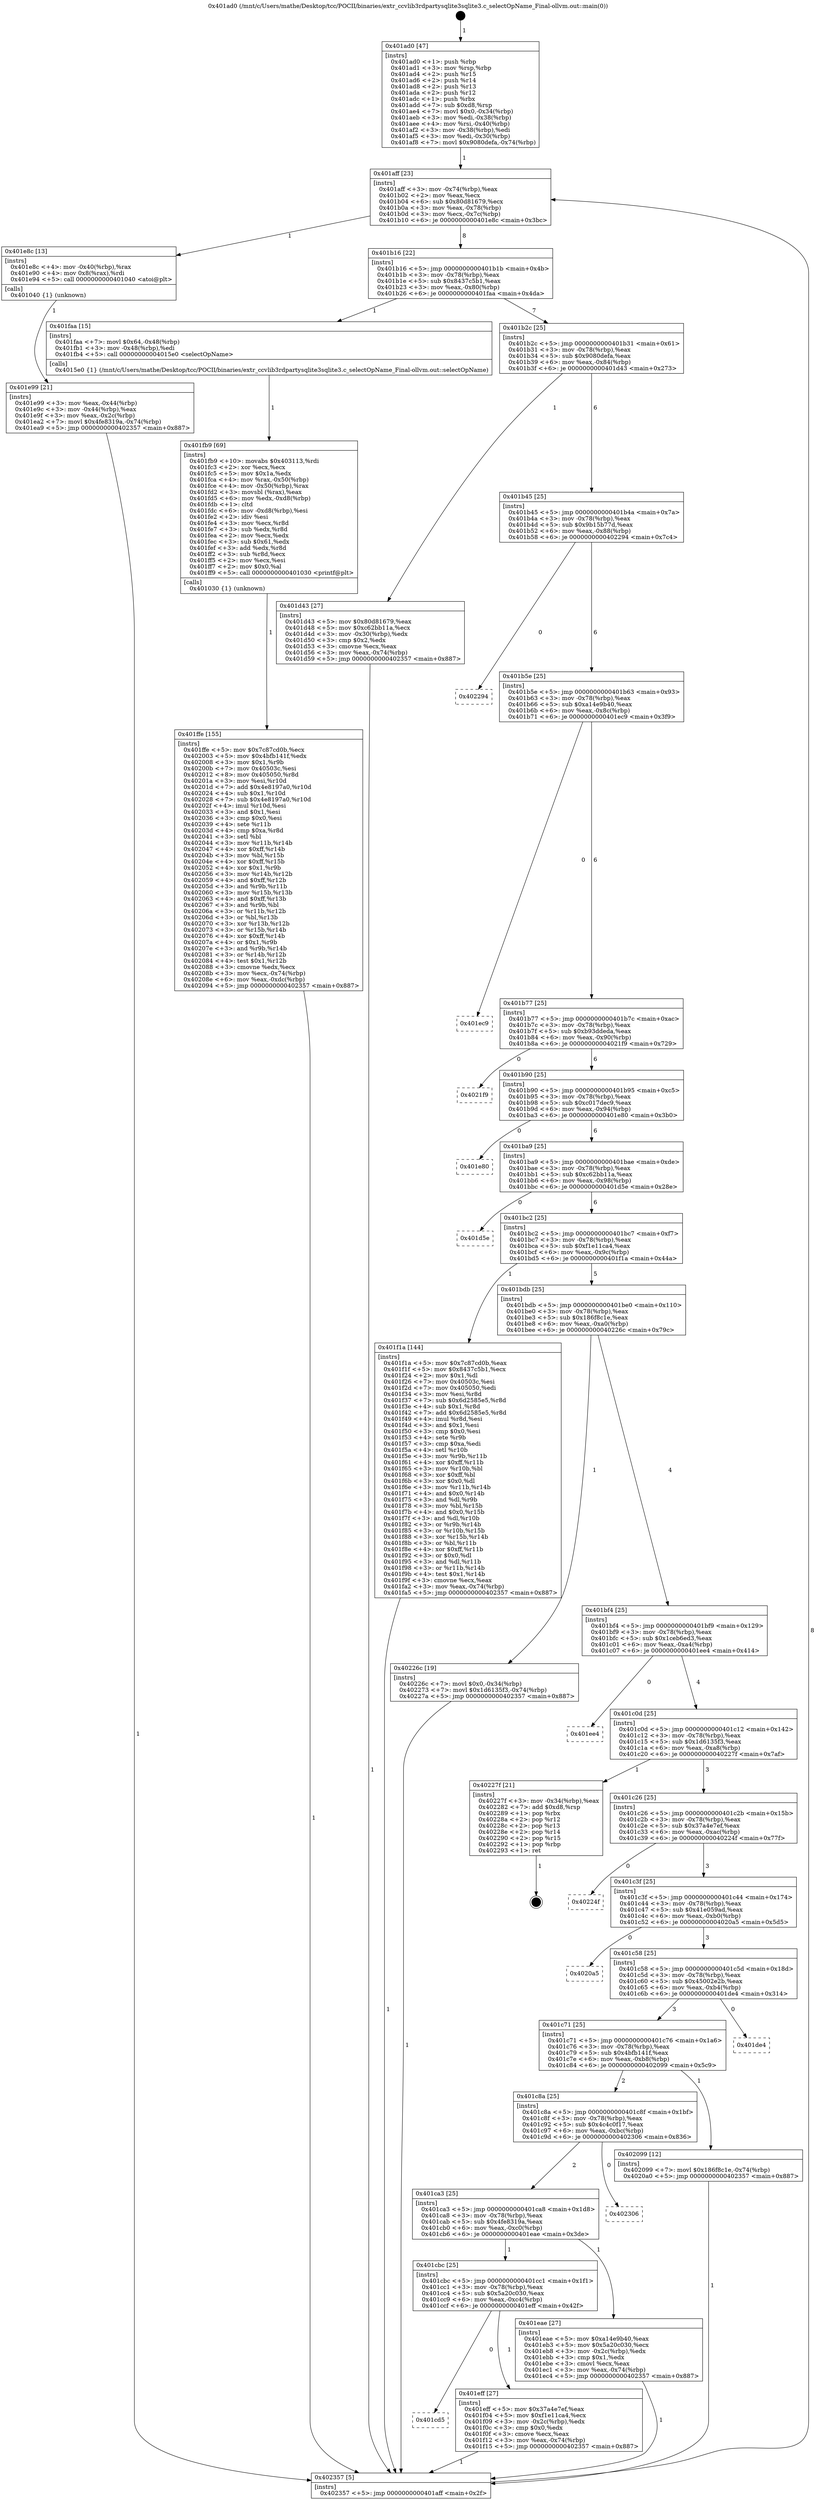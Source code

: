 digraph "0x401ad0" {
  label = "0x401ad0 (/mnt/c/Users/mathe/Desktop/tcc/POCII/binaries/extr_ccvlib3rdpartysqlite3sqlite3.c_selectOpName_Final-ollvm.out::main(0))"
  labelloc = "t"
  node[shape=record]

  Entry [label="",width=0.3,height=0.3,shape=circle,fillcolor=black,style=filled]
  "0x401aff" [label="{
     0x401aff [23]\l
     | [instrs]\l
     &nbsp;&nbsp;0x401aff \<+3\>: mov -0x74(%rbp),%eax\l
     &nbsp;&nbsp;0x401b02 \<+2\>: mov %eax,%ecx\l
     &nbsp;&nbsp;0x401b04 \<+6\>: sub $0x80d81679,%ecx\l
     &nbsp;&nbsp;0x401b0a \<+3\>: mov %eax,-0x78(%rbp)\l
     &nbsp;&nbsp;0x401b0d \<+3\>: mov %ecx,-0x7c(%rbp)\l
     &nbsp;&nbsp;0x401b10 \<+6\>: je 0000000000401e8c \<main+0x3bc\>\l
  }"]
  "0x401e8c" [label="{
     0x401e8c [13]\l
     | [instrs]\l
     &nbsp;&nbsp;0x401e8c \<+4\>: mov -0x40(%rbp),%rax\l
     &nbsp;&nbsp;0x401e90 \<+4\>: mov 0x8(%rax),%rdi\l
     &nbsp;&nbsp;0x401e94 \<+5\>: call 0000000000401040 \<atoi@plt\>\l
     | [calls]\l
     &nbsp;&nbsp;0x401040 \{1\} (unknown)\l
  }"]
  "0x401b16" [label="{
     0x401b16 [22]\l
     | [instrs]\l
     &nbsp;&nbsp;0x401b16 \<+5\>: jmp 0000000000401b1b \<main+0x4b\>\l
     &nbsp;&nbsp;0x401b1b \<+3\>: mov -0x78(%rbp),%eax\l
     &nbsp;&nbsp;0x401b1e \<+5\>: sub $0x8437c5b1,%eax\l
     &nbsp;&nbsp;0x401b23 \<+3\>: mov %eax,-0x80(%rbp)\l
     &nbsp;&nbsp;0x401b26 \<+6\>: je 0000000000401faa \<main+0x4da\>\l
  }"]
  Exit [label="",width=0.3,height=0.3,shape=circle,fillcolor=black,style=filled,peripheries=2]
  "0x401faa" [label="{
     0x401faa [15]\l
     | [instrs]\l
     &nbsp;&nbsp;0x401faa \<+7\>: movl $0x64,-0x48(%rbp)\l
     &nbsp;&nbsp;0x401fb1 \<+3\>: mov -0x48(%rbp),%edi\l
     &nbsp;&nbsp;0x401fb4 \<+5\>: call 00000000004015e0 \<selectOpName\>\l
     | [calls]\l
     &nbsp;&nbsp;0x4015e0 \{1\} (/mnt/c/Users/mathe/Desktop/tcc/POCII/binaries/extr_ccvlib3rdpartysqlite3sqlite3.c_selectOpName_Final-ollvm.out::selectOpName)\l
  }"]
  "0x401b2c" [label="{
     0x401b2c [25]\l
     | [instrs]\l
     &nbsp;&nbsp;0x401b2c \<+5\>: jmp 0000000000401b31 \<main+0x61\>\l
     &nbsp;&nbsp;0x401b31 \<+3\>: mov -0x78(%rbp),%eax\l
     &nbsp;&nbsp;0x401b34 \<+5\>: sub $0x9080defa,%eax\l
     &nbsp;&nbsp;0x401b39 \<+6\>: mov %eax,-0x84(%rbp)\l
     &nbsp;&nbsp;0x401b3f \<+6\>: je 0000000000401d43 \<main+0x273\>\l
  }"]
  "0x401ffe" [label="{
     0x401ffe [155]\l
     | [instrs]\l
     &nbsp;&nbsp;0x401ffe \<+5\>: mov $0x7c87cd0b,%ecx\l
     &nbsp;&nbsp;0x402003 \<+5\>: mov $0x4bfb141f,%edx\l
     &nbsp;&nbsp;0x402008 \<+3\>: mov $0x1,%r9b\l
     &nbsp;&nbsp;0x40200b \<+7\>: mov 0x40503c,%esi\l
     &nbsp;&nbsp;0x402012 \<+8\>: mov 0x405050,%r8d\l
     &nbsp;&nbsp;0x40201a \<+3\>: mov %esi,%r10d\l
     &nbsp;&nbsp;0x40201d \<+7\>: add $0x4e8197a0,%r10d\l
     &nbsp;&nbsp;0x402024 \<+4\>: sub $0x1,%r10d\l
     &nbsp;&nbsp;0x402028 \<+7\>: sub $0x4e8197a0,%r10d\l
     &nbsp;&nbsp;0x40202f \<+4\>: imul %r10d,%esi\l
     &nbsp;&nbsp;0x402033 \<+3\>: and $0x1,%esi\l
     &nbsp;&nbsp;0x402036 \<+3\>: cmp $0x0,%esi\l
     &nbsp;&nbsp;0x402039 \<+4\>: sete %r11b\l
     &nbsp;&nbsp;0x40203d \<+4\>: cmp $0xa,%r8d\l
     &nbsp;&nbsp;0x402041 \<+3\>: setl %bl\l
     &nbsp;&nbsp;0x402044 \<+3\>: mov %r11b,%r14b\l
     &nbsp;&nbsp;0x402047 \<+4\>: xor $0xff,%r14b\l
     &nbsp;&nbsp;0x40204b \<+3\>: mov %bl,%r15b\l
     &nbsp;&nbsp;0x40204e \<+4\>: xor $0xff,%r15b\l
     &nbsp;&nbsp;0x402052 \<+4\>: xor $0x1,%r9b\l
     &nbsp;&nbsp;0x402056 \<+3\>: mov %r14b,%r12b\l
     &nbsp;&nbsp;0x402059 \<+4\>: and $0xff,%r12b\l
     &nbsp;&nbsp;0x40205d \<+3\>: and %r9b,%r11b\l
     &nbsp;&nbsp;0x402060 \<+3\>: mov %r15b,%r13b\l
     &nbsp;&nbsp;0x402063 \<+4\>: and $0xff,%r13b\l
     &nbsp;&nbsp;0x402067 \<+3\>: and %r9b,%bl\l
     &nbsp;&nbsp;0x40206a \<+3\>: or %r11b,%r12b\l
     &nbsp;&nbsp;0x40206d \<+3\>: or %bl,%r13b\l
     &nbsp;&nbsp;0x402070 \<+3\>: xor %r13b,%r12b\l
     &nbsp;&nbsp;0x402073 \<+3\>: or %r15b,%r14b\l
     &nbsp;&nbsp;0x402076 \<+4\>: xor $0xff,%r14b\l
     &nbsp;&nbsp;0x40207a \<+4\>: or $0x1,%r9b\l
     &nbsp;&nbsp;0x40207e \<+3\>: and %r9b,%r14b\l
     &nbsp;&nbsp;0x402081 \<+3\>: or %r14b,%r12b\l
     &nbsp;&nbsp;0x402084 \<+4\>: test $0x1,%r12b\l
     &nbsp;&nbsp;0x402088 \<+3\>: cmovne %edx,%ecx\l
     &nbsp;&nbsp;0x40208b \<+3\>: mov %ecx,-0x74(%rbp)\l
     &nbsp;&nbsp;0x40208e \<+6\>: mov %eax,-0xdc(%rbp)\l
     &nbsp;&nbsp;0x402094 \<+5\>: jmp 0000000000402357 \<main+0x887\>\l
  }"]
  "0x401d43" [label="{
     0x401d43 [27]\l
     | [instrs]\l
     &nbsp;&nbsp;0x401d43 \<+5\>: mov $0x80d81679,%eax\l
     &nbsp;&nbsp;0x401d48 \<+5\>: mov $0xc62bb11a,%ecx\l
     &nbsp;&nbsp;0x401d4d \<+3\>: mov -0x30(%rbp),%edx\l
     &nbsp;&nbsp;0x401d50 \<+3\>: cmp $0x2,%edx\l
     &nbsp;&nbsp;0x401d53 \<+3\>: cmovne %ecx,%eax\l
     &nbsp;&nbsp;0x401d56 \<+3\>: mov %eax,-0x74(%rbp)\l
     &nbsp;&nbsp;0x401d59 \<+5\>: jmp 0000000000402357 \<main+0x887\>\l
  }"]
  "0x401b45" [label="{
     0x401b45 [25]\l
     | [instrs]\l
     &nbsp;&nbsp;0x401b45 \<+5\>: jmp 0000000000401b4a \<main+0x7a\>\l
     &nbsp;&nbsp;0x401b4a \<+3\>: mov -0x78(%rbp),%eax\l
     &nbsp;&nbsp;0x401b4d \<+5\>: sub $0x9b15b77d,%eax\l
     &nbsp;&nbsp;0x401b52 \<+6\>: mov %eax,-0x88(%rbp)\l
     &nbsp;&nbsp;0x401b58 \<+6\>: je 0000000000402294 \<main+0x7c4\>\l
  }"]
  "0x402357" [label="{
     0x402357 [5]\l
     | [instrs]\l
     &nbsp;&nbsp;0x402357 \<+5\>: jmp 0000000000401aff \<main+0x2f\>\l
  }"]
  "0x401ad0" [label="{
     0x401ad0 [47]\l
     | [instrs]\l
     &nbsp;&nbsp;0x401ad0 \<+1\>: push %rbp\l
     &nbsp;&nbsp;0x401ad1 \<+3\>: mov %rsp,%rbp\l
     &nbsp;&nbsp;0x401ad4 \<+2\>: push %r15\l
     &nbsp;&nbsp;0x401ad6 \<+2\>: push %r14\l
     &nbsp;&nbsp;0x401ad8 \<+2\>: push %r13\l
     &nbsp;&nbsp;0x401ada \<+2\>: push %r12\l
     &nbsp;&nbsp;0x401adc \<+1\>: push %rbx\l
     &nbsp;&nbsp;0x401add \<+7\>: sub $0xd8,%rsp\l
     &nbsp;&nbsp;0x401ae4 \<+7\>: movl $0x0,-0x34(%rbp)\l
     &nbsp;&nbsp;0x401aeb \<+3\>: mov %edi,-0x38(%rbp)\l
     &nbsp;&nbsp;0x401aee \<+4\>: mov %rsi,-0x40(%rbp)\l
     &nbsp;&nbsp;0x401af2 \<+3\>: mov -0x38(%rbp),%edi\l
     &nbsp;&nbsp;0x401af5 \<+3\>: mov %edi,-0x30(%rbp)\l
     &nbsp;&nbsp;0x401af8 \<+7\>: movl $0x9080defa,-0x74(%rbp)\l
  }"]
  "0x401e99" [label="{
     0x401e99 [21]\l
     | [instrs]\l
     &nbsp;&nbsp;0x401e99 \<+3\>: mov %eax,-0x44(%rbp)\l
     &nbsp;&nbsp;0x401e9c \<+3\>: mov -0x44(%rbp),%eax\l
     &nbsp;&nbsp;0x401e9f \<+3\>: mov %eax,-0x2c(%rbp)\l
     &nbsp;&nbsp;0x401ea2 \<+7\>: movl $0x4fe8319a,-0x74(%rbp)\l
     &nbsp;&nbsp;0x401ea9 \<+5\>: jmp 0000000000402357 \<main+0x887\>\l
  }"]
  "0x401fb9" [label="{
     0x401fb9 [69]\l
     | [instrs]\l
     &nbsp;&nbsp;0x401fb9 \<+10\>: movabs $0x403113,%rdi\l
     &nbsp;&nbsp;0x401fc3 \<+2\>: xor %ecx,%ecx\l
     &nbsp;&nbsp;0x401fc5 \<+5\>: mov $0x1a,%edx\l
     &nbsp;&nbsp;0x401fca \<+4\>: mov %rax,-0x50(%rbp)\l
     &nbsp;&nbsp;0x401fce \<+4\>: mov -0x50(%rbp),%rax\l
     &nbsp;&nbsp;0x401fd2 \<+3\>: movsbl (%rax),%eax\l
     &nbsp;&nbsp;0x401fd5 \<+6\>: mov %edx,-0xd8(%rbp)\l
     &nbsp;&nbsp;0x401fdb \<+1\>: cltd\l
     &nbsp;&nbsp;0x401fdc \<+6\>: mov -0xd8(%rbp),%esi\l
     &nbsp;&nbsp;0x401fe2 \<+2\>: idiv %esi\l
     &nbsp;&nbsp;0x401fe4 \<+3\>: mov %ecx,%r8d\l
     &nbsp;&nbsp;0x401fe7 \<+3\>: sub %edx,%r8d\l
     &nbsp;&nbsp;0x401fea \<+2\>: mov %ecx,%edx\l
     &nbsp;&nbsp;0x401fec \<+3\>: sub $0x61,%edx\l
     &nbsp;&nbsp;0x401fef \<+3\>: add %edx,%r8d\l
     &nbsp;&nbsp;0x401ff2 \<+3\>: sub %r8d,%ecx\l
     &nbsp;&nbsp;0x401ff5 \<+2\>: mov %ecx,%esi\l
     &nbsp;&nbsp;0x401ff7 \<+2\>: mov $0x0,%al\l
     &nbsp;&nbsp;0x401ff9 \<+5\>: call 0000000000401030 \<printf@plt\>\l
     | [calls]\l
     &nbsp;&nbsp;0x401030 \{1\} (unknown)\l
  }"]
  "0x402294" [label="{
     0x402294\l
  }", style=dashed]
  "0x401b5e" [label="{
     0x401b5e [25]\l
     | [instrs]\l
     &nbsp;&nbsp;0x401b5e \<+5\>: jmp 0000000000401b63 \<main+0x93\>\l
     &nbsp;&nbsp;0x401b63 \<+3\>: mov -0x78(%rbp),%eax\l
     &nbsp;&nbsp;0x401b66 \<+5\>: sub $0xa14e9b40,%eax\l
     &nbsp;&nbsp;0x401b6b \<+6\>: mov %eax,-0x8c(%rbp)\l
     &nbsp;&nbsp;0x401b71 \<+6\>: je 0000000000401ec9 \<main+0x3f9\>\l
  }"]
  "0x401cd5" [label="{
     0x401cd5\l
  }", style=dashed]
  "0x401ec9" [label="{
     0x401ec9\l
  }", style=dashed]
  "0x401b77" [label="{
     0x401b77 [25]\l
     | [instrs]\l
     &nbsp;&nbsp;0x401b77 \<+5\>: jmp 0000000000401b7c \<main+0xac\>\l
     &nbsp;&nbsp;0x401b7c \<+3\>: mov -0x78(%rbp),%eax\l
     &nbsp;&nbsp;0x401b7f \<+5\>: sub $0xb93ddeda,%eax\l
     &nbsp;&nbsp;0x401b84 \<+6\>: mov %eax,-0x90(%rbp)\l
     &nbsp;&nbsp;0x401b8a \<+6\>: je 00000000004021f9 \<main+0x729\>\l
  }"]
  "0x401eff" [label="{
     0x401eff [27]\l
     | [instrs]\l
     &nbsp;&nbsp;0x401eff \<+5\>: mov $0x37a4e7ef,%eax\l
     &nbsp;&nbsp;0x401f04 \<+5\>: mov $0xf1e11ca4,%ecx\l
     &nbsp;&nbsp;0x401f09 \<+3\>: mov -0x2c(%rbp),%edx\l
     &nbsp;&nbsp;0x401f0c \<+3\>: cmp $0x0,%edx\l
     &nbsp;&nbsp;0x401f0f \<+3\>: cmove %ecx,%eax\l
     &nbsp;&nbsp;0x401f12 \<+3\>: mov %eax,-0x74(%rbp)\l
     &nbsp;&nbsp;0x401f15 \<+5\>: jmp 0000000000402357 \<main+0x887\>\l
  }"]
  "0x4021f9" [label="{
     0x4021f9\l
  }", style=dashed]
  "0x401b90" [label="{
     0x401b90 [25]\l
     | [instrs]\l
     &nbsp;&nbsp;0x401b90 \<+5\>: jmp 0000000000401b95 \<main+0xc5\>\l
     &nbsp;&nbsp;0x401b95 \<+3\>: mov -0x78(%rbp),%eax\l
     &nbsp;&nbsp;0x401b98 \<+5\>: sub $0xc017dec9,%eax\l
     &nbsp;&nbsp;0x401b9d \<+6\>: mov %eax,-0x94(%rbp)\l
     &nbsp;&nbsp;0x401ba3 \<+6\>: je 0000000000401e80 \<main+0x3b0\>\l
  }"]
  "0x401cbc" [label="{
     0x401cbc [25]\l
     | [instrs]\l
     &nbsp;&nbsp;0x401cbc \<+5\>: jmp 0000000000401cc1 \<main+0x1f1\>\l
     &nbsp;&nbsp;0x401cc1 \<+3\>: mov -0x78(%rbp),%eax\l
     &nbsp;&nbsp;0x401cc4 \<+5\>: sub $0x5a20c030,%eax\l
     &nbsp;&nbsp;0x401cc9 \<+6\>: mov %eax,-0xc4(%rbp)\l
     &nbsp;&nbsp;0x401ccf \<+6\>: je 0000000000401eff \<main+0x42f\>\l
  }"]
  "0x401e80" [label="{
     0x401e80\l
  }", style=dashed]
  "0x401ba9" [label="{
     0x401ba9 [25]\l
     | [instrs]\l
     &nbsp;&nbsp;0x401ba9 \<+5\>: jmp 0000000000401bae \<main+0xde\>\l
     &nbsp;&nbsp;0x401bae \<+3\>: mov -0x78(%rbp),%eax\l
     &nbsp;&nbsp;0x401bb1 \<+5\>: sub $0xc62bb11a,%eax\l
     &nbsp;&nbsp;0x401bb6 \<+6\>: mov %eax,-0x98(%rbp)\l
     &nbsp;&nbsp;0x401bbc \<+6\>: je 0000000000401d5e \<main+0x28e\>\l
  }"]
  "0x401eae" [label="{
     0x401eae [27]\l
     | [instrs]\l
     &nbsp;&nbsp;0x401eae \<+5\>: mov $0xa14e9b40,%eax\l
     &nbsp;&nbsp;0x401eb3 \<+5\>: mov $0x5a20c030,%ecx\l
     &nbsp;&nbsp;0x401eb8 \<+3\>: mov -0x2c(%rbp),%edx\l
     &nbsp;&nbsp;0x401ebb \<+3\>: cmp $0x1,%edx\l
     &nbsp;&nbsp;0x401ebe \<+3\>: cmovl %ecx,%eax\l
     &nbsp;&nbsp;0x401ec1 \<+3\>: mov %eax,-0x74(%rbp)\l
     &nbsp;&nbsp;0x401ec4 \<+5\>: jmp 0000000000402357 \<main+0x887\>\l
  }"]
  "0x401d5e" [label="{
     0x401d5e\l
  }", style=dashed]
  "0x401bc2" [label="{
     0x401bc2 [25]\l
     | [instrs]\l
     &nbsp;&nbsp;0x401bc2 \<+5\>: jmp 0000000000401bc7 \<main+0xf7\>\l
     &nbsp;&nbsp;0x401bc7 \<+3\>: mov -0x78(%rbp),%eax\l
     &nbsp;&nbsp;0x401bca \<+5\>: sub $0xf1e11ca4,%eax\l
     &nbsp;&nbsp;0x401bcf \<+6\>: mov %eax,-0x9c(%rbp)\l
     &nbsp;&nbsp;0x401bd5 \<+6\>: je 0000000000401f1a \<main+0x44a\>\l
  }"]
  "0x401ca3" [label="{
     0x401ca3 [25]\l
     | [instrs]\l
     &nbsp;&nbsp;0x401ca3 \<+5\>: jmp 0000000000401ca8 \<main+0x1d8\>\l
     &nbsp;&nbsp;0x401ca8 \<+3\>: mov -0x78(%rbp),%eax\l
     &nbsp;&nbsp;0x401cab \<+5\>: sub $0x4fe8319a,%eax\l
     &nbsp;&nbsp;0x401cb0 \<+6\>: mov %eax,-0xc0(%rbp)\l
     &nbsp;&nbsp;0x401cb6 \<+6\>: je 0000000000401eae \<main+0x3de\>\l
  }"]
  "0x401f1a" [label="{
     0x401f1a [144]\l
     | [instrs]\l
     &nbsp;&nbsp;0x401f1a \<+5\>: mov $0x7c87cd0b,%eax\l
     &nbsp;&nbsp;0x401f1f \<+5\>: mov $0x8437c5b1,%ecx\l
     &nbsp;&nbsp;0x401f24 \<+2\>: mov $0x1,%dl\l
     &nbsp;&nbsp;0x401f26 \<+7\>: mov 0x40503c,%esi\l
     &nbsp;&nbsp;0x401f2d \<+7\>: mov 0x405050,%edi\l
     &nbsp;&nbsp;0x401f34 \<+3\>: mov %esi,%r8d\l
     &nbsp;&nbsp;0x401f37 \<+7\>: sub $0x6d2585e5,%r8d\l
     &nbsp;&nbsp;0x401f3e \<+4\>: sub $0x1,%r8d\l
     &nbsp;&nbsp;0x401f42 \<+7\>: add $0x6d2585e5,%r8d\l
     &nbsp;&nbsp;0x401f49 \<+4\>: imul %r8d,%esi\l
     &nbsp;&nbsp;0x401f4d \<+3\>: and $0x1,%esi\l
     &nbsp;&nbsp;0x401f50 \<+3\>: cmp $0x0,%esi\l
     &nbsp;&nbsp;0x401f53 \<+4\>: sete %r9b\l
     &nbsp;&nbsp;0x401f57 \<+3\>: cmp $0xa,%edi\l
     &nbsp;&nbsp;0x401f5a \<+4\>: setl %r10b\l
     &nbsp;&nbsp;0x401f5e \<+3\>: mov %r9b,%r11b\l
     &nbsp;&nbsp;0x401f61 \<+4\>: xor $0xff,%r11b\l
     &nbsp;&nbsp;0x401f65 \<+3\>: mov %r10b,%bl\l
     &nbsp;&nbsp;0x401f68 \<+3\>: xor $0xff,%bl\l
     &nbsp;&nbsp;0x401f6b \<+3\>: xor $0x0,%dl\l
     &nbsp;&nbsp;0x401f6e \<+3\>: mov %r11b,%r14b\l
     &nbsp;&nbsp;0x401f71 \<+4\>: and $0x0,%r14b\l
     &nbsp;&nbsp;0x401f75 \<+3\>: and %dl,%r9b\l
     &nbsp;&nbsp;0x401f78 \<+3\>: mov %bl,%r15b\l
     &nbsp;&nbsp;0x401f7b \<+4\>: and $0x0,%r15b\l
     &nbsp;&nbsp;0x401f7f \<+3\>: and %dl,%r10b\l
     &nbsp;&nbsp;0x401f82 \<+3\>: or %r9b,%r14b\l
     &nbsp;&nbsp;0x401f85 \<+3\>: or %r10b,%r15b\l
     &nbsp;&nbsp;0x401f88 \<+3\>: xor %r15b,%r14b\l
     &nbsp;&nbsp;0x401f8b \<+3\>: or %bl,%r11b\l
     &nbsp;&nbsp;0x401f8e \<+4\>: xor $0xff,%r11b\l
     &nbsp;&nbsp;0x401f92 \<+3\>: or $0x0,%dl\l
     &nbsp;&nbsp;0x401f95 \<+3\>: and %dl,%r11b\l
     &nbsp;&nbsp;0x401f98 \<+3\>: or %r11b,%r14b\l
     &nbsp;&nbsp;0x401f9b \<+4\>: test $0x1,%r14b\l
     &nbsp;&nbsp;0x401f9f \<+3\>: cmovne %ecx,%eax\l
     &nbsp;&nbsp;0x401fa2 \<+3\>: mov %eax,-0x74(%rbp)\l
     &nbsp;&nbsp;0x401fa5 \<+5\>: jmp 0000000000402357 \<main+0x887\>\l
  }"]
  "0x401bdb" [label="{
     0x401bdb [25]\l
     | [instrs]\l
     &nbsp;&nbsp;0x401bdb \<+5\>: jmp 0000000000401be0 \<main+0x110\>\l
     &nbsp;&nbsp;0x401be0 \<+3\>: mov -0x78(%rbp),%eax\l
     &nbsp;&nbsp;0x401be3 \<+5\>: sub $0x186f8c1e,%eax\l
     &nbsp;&nbsp;0x401be8 \<+6\>: mov %eax,-0xa0(%rbp)\l
     &nbsp;&nbsp;0x401bee \<+6\>: je 000000000040226c \<main+0x79c\>\l
  }"]
  "0x402306" [label="{
     0x402306\l
  }", style=dashed]
  "0x40226c" [label="{
     0x40226c [19]\l
     | [instrs]\l
     &nbsp;&nbsp;0x40226c \<+7\>: movl $0x0,-0x34(%rbp)\l
     &nbsp;&nbsp;0x402273 \<+7\>: movl $0x1d6135f3,-0x74(%rbp)\l
     &nbsp;&nbsp;0x40227a \<+5\>: jmp 0000000000402357 \<main+0x887\>\l
  }"]
  "0x401bf4" [label="{
     0x401bf4 [25]\l
     | [instrs]\l
     &nbsp;&nbsp;0x401bf4 \<+5\>: jmp 0000000000401bf9 \<main+0x129\>\l
     &nbsp;&nbsp;0x401bf9 \<+3\>: mov -0x78(%rbp),%eax\l
     &nbsp;&nbsp;0x401bfc \<+5\>: sub $0x1ceb6ed3,%eax\l
     &nbsp;&nbsp;0x401c01 \<+6\>: mov %eax,-0xa4(%rbp)\l
     &nbsp;&nbsp;0x401c07 \<+6\>: je 0000000000401ee4 \<main+0x414\>\l
  }"]
  "0x401c8a" [label="{
     0x401c8a [25]\l
     | [instrs]\l
     &nbsp;&nbsp;0x401c8a \<+5\>: jmp 0000000000401c8f \<main+0x1bf\>\l
     &nbsp;&nbsp;0x401c8f \<+3\>: mov -0x78(%rbp),%eax\l
     &nbsp;&nbsp;0x401c92 \<+5\>: sub $0x4c4c0f17,%eax\l
     &nbsp;&nbsp;0x401c97 \<+6\>: mov %eax,-0xbc(%rbp)\l
     &nbsp;&nbsp;0x401c9d \<+6\>: je 0000000000402306 \<main+0x836\>\l
  }"]
  "0x401ee4" [label="{
     0x401ee4\l
  }", style=dashed]
  "0x401c0d" [label="{
     0x401c0d [25]\l
     | [instrs]\l
     &nbsp;&nbsp;0x401c0d \<+5\>: jmp 0000000000401c12 \<main+0x142\>\l
     &nbsp;&nbsp;0x401c12 \<+3\>: mov -0x78(%rbp),%eax\l
     &nbsp;&nbsp;0x401c15 \<+5\>: sub $0x1d6135f3,%eax\l
     &nbsp;&nbsp;0x401c1a \<+6\>: mov %eax,-0xa8(%rbp)\l
     &nbsp;&nbsp;0x401c20 \<+6\>: je 000000000040227f \<main+0x7af\>\l
  }"]
  "0x402099" [label="{
     0x402099 [12]\l
     | [instrs]\l
     &nbsp;&nbsp;0x402099 \<+7\>: movl $0x186f8c1e,-0x74(%rbp)\l
     &nbsp;&nbsp;0x4020a0 \<+5\>: jmp 0000000000402357 \<main+0x887\>\l
  }"]
  "0x40227f" [label="{
     0x40227f [21]\l
     | [instrs]\l
     &nbsp;&nbsp;0x40227f \<+3\>: mov -0x34(%rbp),%eax\l
     &nbsp;&nbsp;0x402282 \<+7\>: add $0xd8,%rsp\l
     &nbsp;&nbsp;0x402289 \<+1\>: pop %rbx\l
     &nbsp;&nbsp;0x40228a \<+2\>: pop %r12\l
     &nbsp;&nbsp;0x40228c \<+2\>: pop %r13\l
     &nbsp;&nbsp;0x40228e \<+2\>: pop %r14\l
     &nbsp;&nbsp;0x402290 \<+2\>: pop %r15\l
     &nbsp;&nbsp;0x402292 \<+1\>: pop %rbp\l
     &nbsp;&nbsp;0x402293 \<+1\>: ret\l
  }"]
  "0x401c26" [label="{
     0x401c26 [25]\l
     | [instrs]\l
     &nbsp;&nbsp;0x401c26 \<+5\>: jmp 0000000000401c2b \<main+0x15b\>\l
     &nbsp;&nbsp;0x401c2b \<+3\>: mov -0x78(%rbp),%eax\l
     &nbsp;&nbsp;0x401c2e \<+5\>: sub $0x37a4e7ef,%eax\l
     &nbsp;&nbsp;0x401c33 \<+6\>: mov %eax,-0xac(%rbp)\l
     &nbsp;&nbsp;0x401c39 \<+6\>: je 000000000040224f \<main+0x77f\>\l
  }"]
  "0x401c71" [label="{
     0x401c71 [25]\l
     | [instrs]\l
     &nbsp;&nbsp;0x401c71 \<+5\>: jmp 0000000000401c76 \<main+0x1a6\>\l
     &nbsp;&nbsp;0x401c76 \<+3\>: mov -0x78(%rbp),%eax\l
     &nbsp;&nbsp;0x401c79 \<+5\>: sub $0x4bfb141f,%eax\l
     &nbsp;&nbsp;0x401c7e \<+6\>: mov %eax,-0xb8(%rbp)\l
     &nbsp;&nbsp;0x401c84 \<+6\>: je 0000000000402099 \<main+0x5c9\>\l
  }"]
  "0x40224f" [label="{
     0x40224f\l
  }", style=dashed]
  "0x401c3f" [label="{
     0x401c3f [25]\l
     | [instrs]\l
     &nbsp;&nbsp;0x401c3f \<+5\>: jmp 0000000000401c44 \<main+0x174\>\l
     &nbsp;&nbsp;0x401c44 \<+3\>: mov -0x78(%rbp),%eax\l
     &nbsp;&nbsp;0x401c47 \<+5\>: sub $0x41e059ad,%eax\l
     &nbsp;&nbsp;0x401c4c \<+6\>: mov %eax,-0xb0(%rbp)\l
     &nbsp;&nbsp;0x401c52 \<+6\>: je 00000000004020a5 \<main+0x5d5\>\l
  }"]
  "0x401de4" [label="{
     0x401de4\l
  }", style=dashed]
  "0x4020a5" [label="{
     0x4020a5\l
  }", style=dashed]
  "0x401c58" [label="{
     0x401c58 [25]\l
     | [instrs]\l
     &nbsp;&nbsp;0x401c58 \<+5\>: jmp 0000000000401c5d \<main+0x18d\>\l
     &nbsp;&nbsp;0x401c5d \<+3\>: mov -0x78(%rbp),%eax\l
     &nbsp;&nbsp;0x401c60 \<+5\>: sub $0x45002e2b,%eax\l
     &nbsp;&nbsp;0x401c65 \<+6\>: mov %eax,-0xb4(%rbp)\l
     &nbsp;&nbsp;0x401c6b \<+6\>: je 0000000000401de4 \<main+0x314\>\l
  }"]
  Entry -> "0x401ad0" [label=" 1"]
  "0x401aff" -> "0x401e8c" [label=" 1"]
  "0x401aff" -> "0x401b16" [label=" 8"]
  "0x40227f" -> Exit [label=" 1"]
  "0x401b16" -> "0x401faa" [label=" 1"]
  "0x401b16" -> "0x401b2c" [label=" 7"]
  "0x40226c" -> "0x402357" [label=" 1"]
  "0x401b2c" -> "0x401d43" [label=" 1"]
  "0x401b2c" -> "0x401b45" [label=" 6"]
  "0x401d43" -> "0x402357" [label=" 1"]
  "0x401ad0" -> "0x401aff" [label=" 1"]
  "0x402357" -> "0x401aff" [label=" 8"]
  "0x401e8c" -> "0x401e99" [label=" 1"]
  "0x401e99" -> "0x402357" [label=" 1"]
  "0x402099" -> "0x402357" [label=" 1"]
  "0x401b45" -> "0x402294" [label=" 0"]
  "0x401b45" -> "0x401b5e" [label=" 6"]
  "0x401ffe" -> "0x402357" [label=" 1"]
  "0x401b5e" -> "0x401ec9" [label=" 0"]
  "0x401b5e" -> "0x401b77" [label=" 6"]
  "0x401fb9" -> "0x401ffe" [label=" 1"]
  "0x401b77" -> "0x4021f9" [label=" 0"]
  "0x401b77" -> "0x401b90" [label=" 6"]
  "0x401faa" -> "0x401fb9" [label=" 1"]
  "0x401b90" -> "0x401e80" [label=" 0"]
  "0x401b90" -> "0x401ba9" [label=" 6"]
  "0x401eff" -> "0x402357" [label=" 1"]
  "0x401ba9" -> "0x401d5e" [label=" 0"]
  "0x401ba9" -> "0x401bc2" [label=" 6"]
  "0x401cbc" -> "0x401cd5" [label=" 0"]
  "0x401bc2" -> "0x401f1a" [label=" 1"]
  "0x401bc2" -> "0x401bdb" [label=" 5"]
  "0x401f1a" -> "0x402357" [label=" 1"]
  "0x401bdb" -> "0x40226c" [label=" 1"]
  "0x401bdb" -> "0x401bf4" [label=" 4"]
  "0x401eae" -> "0x402357" [label=" 1"]
  "0x401bf4" -> "0x401ee4" [label=" 0"]
  "0x401bf4" -> "0x401c0d" [label=" 4"]
  "0x401ca3" -> "0x401eae" [label=" 1"]
  "0x401c0d" -> "0x40227f" [label=" 1"]
  "0x401c0d" -> "0x401c26" [label=" 3"]
  "0x401cbc" -> "0x401eff" [label=" 1"]
  "0x401c26" -> "0x40224f" [label=" 0"]
  "0x401c26" -> "0x401c3f" [label=" 3"]
  "0x401c8a" -> "0x402306" [label=" 0"]
  "0x401c3f" -> "0x4020a5" [label=" 0"]
  "0x401c3f" -> "0x401c58" [label=" 3"]
  "0x401ca3" -> "0x401cbc" [label=" 1"]
  "0x401c58" -> "0x401de4" [label=" 0"]
  "0x401c58" -> "0x401c71" [label=" 3"]
  "0x401c8a" -> "0x401ca3" [label=" 2"]
  "0x401c71" -> "0x402099" [label=" 1"]
  "0x401c71" -> "0x401c8a" [label=" 2"]
}
